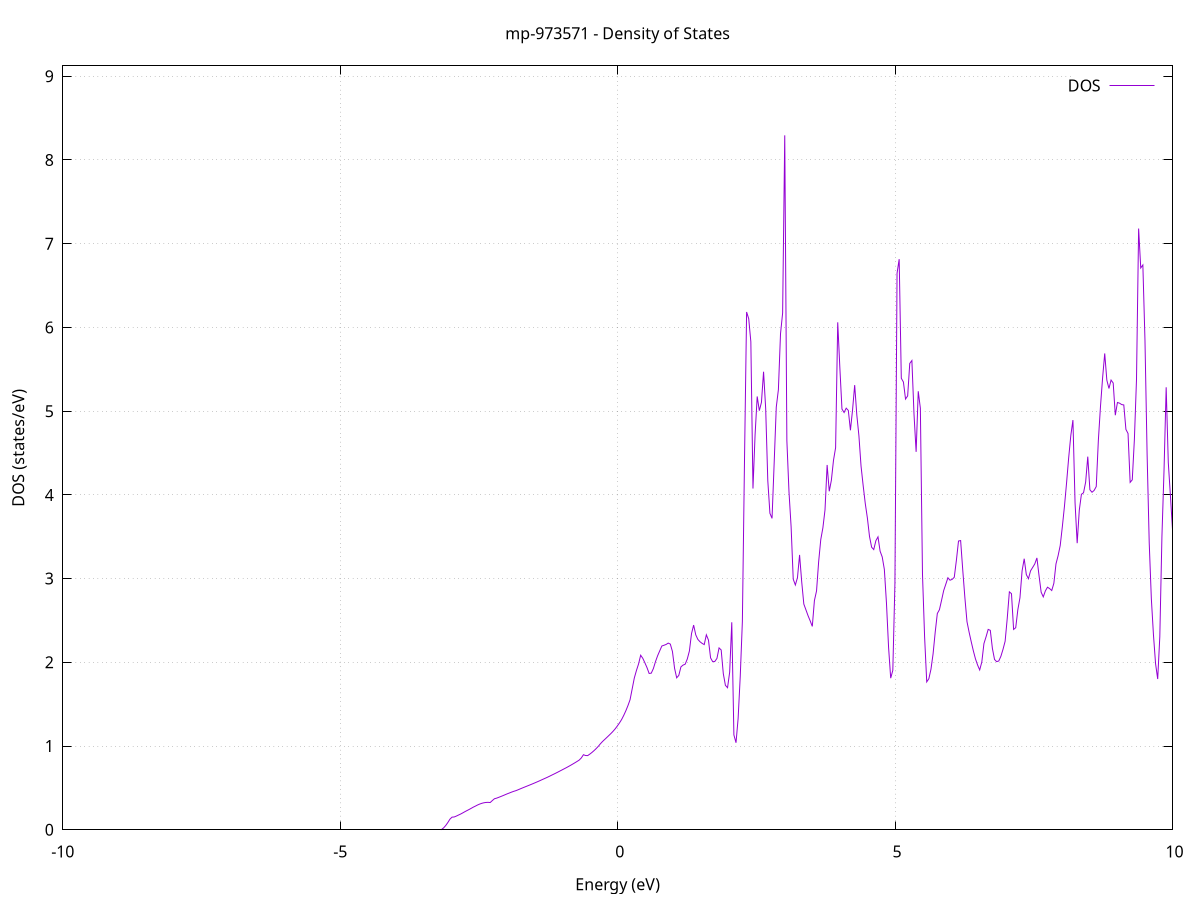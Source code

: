 set title 'mp-973571 - Density of States'
set xlabel 'Energy (eV)'
set ylabel 'DOS (states/eV)'
set grid
set xrange [-10:10]
set yrange [0:9.124]
set xzeroaxis lt -1
set terminal png size 800,600
set output 'mp-973571_dos_gnuplot.png'
plot '-' using 1:2 with lines title 'DOS'
-27.578800 0.000000
-27.540600 0.000000
-27.502400 0.000000
-27.464200 0.000000
-27.426000 0.000000
-27.387900 0.000000
-27.349700 0.000000
-27.311500 0.000000
-27.273300 0.000000
-27.235100 0.000000
-27.196900 0.000000
-27.158700 0.000000
-27.120500 0.000000
-27.082300 0.000000
-27.044100 0.000000
-27.005900 0.000000
-26.967800 0.000000
-26.929600 0.000000
-26.891400 0.000000
-26.853200 0.000000
-26.815000 0.000000
-26.776800 0.000000
-26.738600 0.000000
-26.700400 0.000000
-26.662200 0.000000
-26.624000 0.000000
-26.585900 0.000000
-26.547700 0.000000
-26.509500 0.000000
-26.471300 0.000000
-26.433100 0.000000
-26.394900 0.000000
-26.356700 0.000000
-26.318500 0.000000
-26.280300 0.000000
-26.242100 0.000000
-26.203900 0.000000
-26.165800 0.000000
-26.127600 0.000000
-26.089400 0.000000
-26.051200 0.000000
-26.013000 0.000000
-25.974800 0.000000
-25.936600 0.000000
-25.898400 0.000000
-25.860200 0.000000
-25.822000 0.000000
-25.783900 0.000000
-25.745700 0.000000
-25.707500 0.000000
-25.669300 0.000000
-25.631100 0.000000
-25.592900 0.000000
-25.554700 0.000000
-25.516500 0.000000
-25.478300 0.000000
-25.440100 0.000000
-25.401900 0.000000
-25.363800 0.000000
-25.325600 0.000000
-25.287400 0.000000
-25.249200 0.000000
-25.211000 0.000000
-25.172800 0.000000
-25.134600 0.000000
-25.096400 0.000000
-25.058200 0.000000
-25.020000 0.000000
-24.981900 0.000000
-24.943700 0.000000
-24.905500 0.000000
-24.867300 0.000000
-24.829100 0.000000
-24.790900 0.000000
-24.752700 0.000000
-24.714500 0.000000
-24.676300 0.000000
-24.638100 0.000000
-24.600000 0.000000
-24.561800 0.000000
-24.523600 0.000000
-24.485400 0.000000
-24.447200 0.000000
-24.409000 0.000000
-24.370800 0.000000
-24.332600 0.000000
-24.294400 0.000000
-24.256200 0.000000
-24.218000 0.000000
-24.179900 0.000000
-24.141700 0.000000
-24.103500 0.281500
-24.065300 14.572000
-24.027100 36.023100
-23.988900 40.505200
-23.950700 34.698700
-23.912500 13.070600
-23.874300 26.499400
-23.836100 28.152400
-23.798000 37.476400
-23.759800 48.749600
-23.721600 59.261300
-23.683400 74.242700
-23.645200 39.208300
-23.607000 7.744900
-23.568800 0.000000
-23.530600 0.000000
-23.492400 0.000000
-23.454200 0.000000
-23.416000 0.000000
-23.377900 0.000000
-23.339700 0.000000
-23.301500 0.000000
-23.263300 0.000000
-23.225100 0.000000
-23.186900 0.000000
-23.148700 0.000000
-23.110500 0.000000
-23.072300 0.000000
-23.034100 0.000000
-22.996000 0.000000
-22.957800 0.000000
-22.919600 0.000000
-22.881400 0.000000
-22.843200 0.000000
-22.805000 0.000000
-22.766800 0.000000
-22.728600 0.000000
-22.690400 0.000000
-22.652200 0.000000
-22.614000 0.000000
-22.575900 0.000000
-22.537700 0.000000
-22.499500 0.000000
-22.461300 0.000000
-22.423100 0.000000
-22.384900 0.000000
-22.346700 0.000000
-22.308500 0.000000
-22.270300 0.000000
-22.232100 0.000000
-22.194000 0.000000
-22.155800 0.000000
-22.117600 0.000000
-22.079400 0.000000
-22.041200 0.000000
-22.003000 0.000000
-21.964800 0.000000
-21.926600 0.000000
-21.888400 0.000000
-21.850200 0.000000
-21.812100 0.000000
-21.773900 0.000000
-21.735700 0.000000
-21.697500 0.000000
-21.659300 0.000000
-21.621100 0.000000
-21.582900 0.000000
-21.544700 0.000000
-21.506500 0.000000
-21.468300 0.000000
-21.430100 0.000000
-21.392000 0.000000
-21.353800 0.000000
-21.315600 0.000000
-21.277400 0.000000
-21.239200 0.000000
-21.201000 0.000000
-21.162800 0.000000
-21.124600 0.000000
-21.086400 0.000000
-21.048200 0.000000
-21.010100 0.000000
-20.971900 0.000000
-20.933700 0.000000
-20.895500 0.000000
-20.857300 0.000000
-20.819100 0.000000
-20.780900 0.000000
-20.742700 0.000000
-20.704500 0.000000
-20.666300 0.000000
-20.628100 0.000000
-20.590000 0.000000
-20.551800 0.000000
-20.513600 0.000000
-20.475400 0.000000
-20.437200 0.000000
-20.399000 0.000000
-20.360800 0.000000
-20.322600 0.000000
-20.284400 0.000000
-20.246200 0.000000
-20.208100 0.000000
-20.169900 0.000000
-20.131700 0.000000
-20.093500 0.000000
-20.055300 0.000000
-20.017100 0.000000
-19.978900 0.000000
-19.940700 0.000000
-19.902500 0.000000
-19.864300 0.000000
-19.826200 0.000000
-19.788000 0.000000
-19.749800 0.000000
-19.711600 0.000000
-19.673400 0.000000
-19.635200 0.000000
-19.597000 0.000000
-19.558800 0.000000
-19.520600 0.000000
-19.482400 0.000000
-19.444200 0.000000
-19.406100 0.000000
-19.367900 0.000000
-19.329700 0.000000
-19.291500 0.000000
-19.253300 0.000000
-19.215100 0.000000
-19.176900 0.000000
-19.138700 0.000000
-19.100500 0.000000
-19.062300 0.000000
-19.024200 0.000000
-18.986000 0.000000
-18.947800 0.000000
-18.909600 0.000000
-18.871400 0.000000
-18.833200 0.000000
-18.795000 0.000000
-18.756800 0.000000
-18.718600 0.000000
-18.680400 0.000000
-18.642200 0.000000
-18.604100 0.000000
-18.565900 0.000000
-18.527700 0.000000
-18.489500 0.000000
-18.451300 0.000000
-18.413100 0.000000
-18.374900 0.000000
-18.336700 0.000000
-18.298500 0.000000
-18.260300 0.000000
-18.222200 0.000000
-18.184000 0.000000
-18.145800 0.000000
-18.107600 0.000000
-18.069400 0.000000
-18.031200 0.000000
-17.993000 0.000000
-17.954800 0.000000
-17.916600 0.000000
-17.878400 0.000000
-17.840200 0.000000
-17.802100 0.000000
-17.763900 0.000000
-17.725700 0.000000
-17.687500 0.000000
-17.649300 0.000000
-17.611100 0.000000
-17.572900 0.000000
-17.534700 0.000000
-17.496500 0.000000
-17.458300 0.000000
-17.420200 0.000000
-17.382000 0.000000
-17.343800 0.000000
-17.305600 0.000000
-17.267400 0.000000
-17.229200 0.000000
-17.191000 0.000000
-17.152800 0.000000
-17.114600 0.000000
-17.076400 0.000000
-17.038300 0.000000
-17.000100 0.000000
-16.961900 0.000000
-16.923700 0.000000
-16.885500 0.000000
-16.847300 0.000000
-16.809100 0.000000
-16.770900 0.000000
-16.732700 0.000000
-16.694500 0.000000
-16.656300 0.000000
-16.618200 0.000000
-16.580000 0.000000
-16.541800 0.000000
-16.503600 0.000000
-16.465400 0.000000
-16.427200 0.000000
-16.389000 0.000000
-16.350800 0.000000
-16.312600 0.000000
-16.274400 0.000000
-16.236300 0.000000
-16.198100 0.000000
-16.159900 0.000000
-16.121700 0.000000
-16.083500 0.000000
-16.045300 0.000000
-16.007100 0.000000
-15.968900 0.000000
-15.930700 0.000000
-15.892500 0.000000
-15.854300 0.000000
-15.816200 0.000000
-15.778000 0.000000
-15.739800 0.000000
-15.701600 0.000000
-15.663400 0.000000
-15.625200 0.000000
-15.587000 0.000000
-15.548800 0.000000
-15.510600 0.000000
-15.472400 0.000000
-15.434300 0.000000
-15.396100 0.000000
-15.357900 0.000000
-15.319700 0.000000
-15.281500 0.000000
-15.243300 0.000000
-15.205100 0.000000
-15.166900 0.000000
-15.128700 0.000000
-15.090500 0.000000
-15.052300 0.000000
-15.014200 0.000000
-14.976000 0.000000
-14.937800 0.000000
-14.899600 0.000000
-14.861400 0.000000
-14.823200 0.000000
-14.785000 0.000000
-14.746800 0.000000
-14.708600 0.000000
-14.670400 0.000000
-14.632300 0.000000
-14.594100 0.000000
-14.555900 0.000000
-14.517700 0.000000
-14.479500 0.000000
-14.441300 0.000000
-14.403100 0.000000
-14.364900 0.000000
-14.326700 0.000000
-14.288500 0.000000
-14.250400 0.000000
-14.212200 0.000000
-14.174000 0.000000
-14.135800 0.000000
-14.097600 0.000000
-14.059400 0.000000
-14.021200 0.000000
-13.983000 0.000000
-13.944800 0.000000
-13.906600 0.000000
-13.868400 0.000000
-13.830300 0.000000
-13.792100 0.000000
-13.753900 0.000000
-13.715700 0.000000
-13.677500 0.000000
-13.639300 0.000000
-13.601100 0.000000
-13.562900 0.000000
-13.524700 0.000000
-13.486500 0.000000
-13.448400 0.000000
-13.410200 0.000000
-13.372000 0.000000
-13.333800 0.000000
-13.295600 0.000000
-13.257400 0.000000
-13.219200 0.000000
-13.181000 0.000000
-13.142800 0.000000
-13.104600 0.000000
-13.066400 0.000000
-13.028300 0.000000
-12.990100 0.000000
-12.951900 0.000000
-12.913700 0.000000
-12.875500 0.000000
-12.837300 0.000000
-12.799100 0.000000
-12.760900 0.000000
-12.722700 0.000000
-12.684500 0.000000
-12.646400 0.000000
-12.608200 0.000000
-12.570000 0.000000
-12.531800 0.000000
-12.493600 0.000000
-12.455400 0.000000
-12.417200 0.000000
-12.379000 0.000000
-12.340800 0.000000
-12.302600 0.000000
-12.264400 0.000000
-12.226300 0.000000
-12.188100 0.000000
-12.149900 0.000000
-12.111700 0.000000
-12.073500 0.000000
-12.035300 0.000000
-11.997100 0.000000
-11.958900 0.000000
-11.920700 0.000000
-11.882500 0.000000
-11.844400 0.000000
-11.806200 0.000000
-11.768000 0.000000
-11.729800 0.000000
-11.691600 0.000000
-11.653400 0.000000
-11.615200 0.000000
-11.577000 0.000000
-11.538800 0.000000
-11.500600 0.000000
-11.462500 0.000000
-11.424300 0.000000
-11.386100 0.000000
-11.347900 0.000000
-11.309700 0.000000
-11.271500 0.000000
-11.233300 0.000000
-11.195100 0.000000
-11.156900 0.000000
-11.118700 0.000000
-11.080500 0.000000
-11.042400 0.000000
-11.004200 0.000000
-10.966000 0.000000
-10.927800 0.000000
-10.889600 0.000000
-10.851400 0.000000
-10.813200 0.000000
-10.775000 0.000000
-10.736800 0.000000
-10.698600 0.000000
-10.660500 0.000000
-10.622300 0.000000
-10.584100 0.000000
-10.545900 0.000000
-10.507700 0.000000
-10.469500 0.000000
-10.431300 0.000000
-10.393100 0.000000
-10.354900 0.000000
-10.316700 0.000000
-10.278500 0.000000
-10.240400 0.000000
-10.202200 0.000000
-10.164000 0.000000
-10.125800 0.000000
-10.087600 0.000000
-10.049400 0.000000
-10.011200 0.000000
-9.973000 0.000000
-9.934800 0.000000
-9.896600 0.000000
-9.858500 0.000000
-9.820300 0.000000
-9.782100 0.000000
-9.743900 0.000000
-9.705700 0.000000
-9.667500 0.000000
-9.629300 0.000000
-9.591100 0.000000
-9.552900 0.000000
-9.514700 0.000000
-9.476600 0.000000
-9.438400 0.000000
-9.400200 0.000000
-9.362000 0.000000
-9.323800 0.000000
-9.285600 0.000000
-9.247400 0.000000
-9.209200 0.000000
-9.171000 0.000000
-9.132800 0.000000
-9.094600 0.000000
-9.056500 0.000000
-9.018300 0.000000
-8.980100 0.000000
-8.941900 0.000000
-8.903700 0.000000
-8.865500 0.000000
-8.827300 0.000000
-8.789100 0.000000
-8.750900 0.000000
-8.712700 0.000000
-8.674600 0.000000
-8.636400 0.000000
-8.598200 0.000000
-8.560000 0.000000
-8.521800 0.000000
-8.483600 0.000000
-8.445400 0.000000
-8.407200 0.000000
-8.369000 0.000000
-8.330800 0.000000
-8.292600 0.000000
-8.254500 0.000000
-8.216300 0.000000
-8.178100 0.000000
-8.139900 0.000000
-8.101700 0.000000
-8.063500 0.000000
-8.025300 0.000000
-7.987100 0.000000
-7.948900 0.000000
-7.910700 0.000000
-7.872600 0.000000
-7.834400 0.000000
-7.796200 0.000000
-7.758000 0.000000
-7.719800 0.000000
-7.681600 0.000000
-7.643400 0.000000
-7.605200 0.000000
-7.567000 0.000000
-7.528800 0.000000
-7.490600 0.000000
-7.452500 0.000000
-7.414300 0.000000
-7.376100 0.000000
-7.337900 0.000000
-7.299700 0.000000
-7.261500 0.000000
-7.223300 0.000000
-7.185100 0.000000
-7.146900 0.000000
-7.108700 0.000000
-7.070600 0.000000
-7.032400 0.000000
-6.994200 0.000000
-6.956000 0.000000
-6.917800 0.000000
-6.879600 0.000000
-6.841400 0.000000
-6.803200 0.000000
-6.765000 0.000000
-6.726800 0.000000
-6.688700 0.000000
-6.650500 0.000000
-6.612300 0.000000
-6.574100 0.000000
-6.535900 0.000000
-6.497700 0.000000
-6.459500 0.000000
-6.421300 0.000000
-6.383100 0.000000
-6.344900 0.000000
-6.306700 0.000000
-6.268600 0.000000
-6.230400 0.000000
-6.192200 0.000000
-6.154000 0.000000
-6.115800 0.000000
-6.077600 0.000000
-6.039400 0.000000
-6.001200 0.000000
-5.963000 0.000000
-5.924800 0.000000
-5.886700 0.000000
-5.848500 0.000000
-5.810300 0.000000
-5.772100 0.000000
-5.733900 0.000000
-5.695700 0.000000
-5.657500 0.000000
-5.619300 0.000000
-5.581100 0.000000
-5.542900 0.000000
-5.504700 0.000000
-5.466600 0.000000
-5.428400 0.000000
-5.390200 0.000000
-5.352000 0.000000
-5.313800 0.000000
-5.275600 0.000000
-5.237400 0.000000
-5.199200 0.000000
-5.161000 0.000000
-5.122800 0.000000
-5.084700 0.000000
-5.046500 0.000000
-5.008300 0.000000
-4.970100 0.000000
-4.931900 0.000000
-4.893700 0.000000
-4.855500 0.000000
-4.817300 0.000000
-4.779100 0.000000
-4.740900 0.000000
-4.702700 0.000000
-4.664600 0.000000
-4.626400 0.000000
-4.588200 0.000000
-4.550000 0.000000
-4.511800 0.000000
-4.473600 0.000000
-4.435400 0.000000
-4.397200 0.000000
-4.359000 0.000000
-4.320800 0.000000
-4.282700 0.000000
-4.244500 0.000000
-4.206300 0.000000
-4.168100 0.000000
-4.129900 0.000000
-4.091700 0.000000
-4.053500 0.000000
-4.015300 0.000000
-3.977100 0.000000
-3.938900 0.000000
-3.900800 0.000000
-3.862600 0.000000
-3.824400 0.000000
-3.786200 0.000000
-3.748000 0.000000
-3.709800 0.000000
-3.671600 0.000000
-3.633400 0.000000
-3.595200 0.000000
-3.557000 0.000000
-3.518800 0.000000
-3.480700 0.000000
-3.442500 0.000000
-3.404300 0.000000
-3.366100 0.000000
-3.327900 0.000000
-3.289700 0.000000
-3.251500 0.000000
-3.213300 0.000000
-3.175100 0.002600
-3.136900 0.022400
-3.098800 0.050800
-3.060600 0.086600
-3.022400 0.126900
-2.984200 0.151000
-2.946000 0.152800
-2.907800 0.163300
-2.869600 0.175500
-2.831400 0.187300
-2.793200 0.201000
-2.755000 0.215300
-2.716800 0.228800
-2.678700 0.241800
-2.640500 0.255700
-2.602300 0.270200
-2.564100 0.282500
-2.525900 0.295600
-2.487700 0.306700
-2.449500 0.315800
-2.411300 0.322400
-2.373100 0.326500
-2.334900 0.327700
-2.296800 0.325500
-2.258600 0.349000
-2.220400 0.370600
-2.182200 0.377600
-2.144000 0.387200
-2.105800 0.397200
-2.067600 0.407600
-2.029400 0.418300
-1.991200 0.429100
-1.953000 0.438900
-1.914800 0.449000
-1.876700 0.458400
-1.838500 0.466200
-1.800300 0.476000
-1.762100 0.486700
-1.723900 0.497400
-1.685700 0.507700
-1.647500 0.517900
-1.609300 0.528100
-1.571100 0.538400
-1.532900 0.548800
-1.494800 0.559500
-1.456600 0.570400
-1.418400 0.581500
-1.380200 0.593000
-1.342000 0.604500
-1.303800 0.615900
-1.265600 0.627300
-1.227400 0.639600
-1.189200 0.652200
-1.151000 0.664500
-1.112900 0.677000
-1.074700 0.689800
-1.036500 0.703000
-0.998300 0.716300
-0.960100 0.729500
-0.921900 0.742700
-0.883700 0.756600
-0.845500 0.770900
-0.807300 0.785700
-0.769100 0.800800
-0.730900 0.816400
-0.692800 0.832400
-0.654600 0.858200
-0.616400 0.896600
-0.578200 0.887100
-0.540000 0.886000
-0.501800 0.903600
-0.463600 0.923400
-0.425400 0.945500
-0.387200 0.969800
-0.349000 0.996600
-0.310900 1.026900
-0.272700 1.054100
-0.234500 1.078100
-0.196300 1.101800
-0.158100 1.126100
-0.119900 1.150600
-0.081700 1.177000
-0.043500 1.206400
-0.005300 1.240200
0.032900 1.276100
0.071100 1.316300
0.109200 1.365400
0.147400 1.420600
0.185600 1.483000
0.223800 1.553400
0.262000 1.682600
0.300200 1.812400
0.338400 1.901900
0.376600 1.980000
0.414800 2.084900
0.453000 2.048400
0.491100 1.994100
0.529300 1.936100
0.567500 1.867100
0.605700 1.870400
0.643900 1.925500
0.682100 2.008300
0.720300 2.078600
0.758500 2.137400
0.796700 2.194900
0.834900 2.203800
0.873100 2.213400
0.911200 2.229700
0.949400 2.217700
0.987600 2.129200
1.025800 1.929700
1.064000 1.814900
1.102200 1.844100
1.140400 1.945700
1.178600 1.966900
1.216800 1.977700
1.255000 2.039200
1.293100 2.135300
1.331300 2.342700
1.369500 2.444900
1.407700 2.328300
1.445900 2.273600
1.484100 2.246000
1.522300 2.226400
1.560500 2.211800
1.598700 2.328500
1.636900 2.265600
1.675000 2.052800
1.713200 2.007800
1.751400 2.010600
1.789600 2.046900
1.827800 2.172200
1.866000 2.147400
1.904200 1.864700
1.942400 1.724800
1.980600 1.696900
2.018800 1.882100
2.057000 2.478400
2.095100 1.133200
2.133300 1.039500
2.171500 1.331200
2.209700 1.833300
2.247900 2.487600
2.286100 4.401200
2.324300 6.184300
2.362500 6.103700
2.400700 5.829100
2.438900 4.075600
2.477000 4.717100
2.515200 5.175400
2.553400 5.005800
2.591600 5.104900
2.629800 5.470900
2.668000 5.031000
2.706200 4.168700
2.744400 3.780200
2.782600 3.719400
2.820800 4.378300
2.859000 5.048500
2.897100 5.256900
2.935300 5.924600
2.973500 6.172200
3.011700 8.294700
3.049900 4.648300
3.088100 4.036300
3.126300 3.620300
3.164500 2.993700
3.202700 2.923400
3.240900 3.011700
3.279000 3.282700
3.317200 2.962200
3.355400 2.695900
3.393600 2.626800
3.431800 2.556800
3.470000 2.495400
3.508200 2.429100
3.546400 2.737900
3.584600 2.852900
3.622800 3.202900
3.660900 3.466500
3.699100 3.606500
3.737300 3.821200
3.775500 4.357000
3.813700 4.042900
3.851900 4.174300
3.890100 4.412300
3.928300 4.563800
3.966500 6.061100
4.004700 5.520600
4.042900 5.024900
4.081000 4.983600
4.119200 5.035500
4.157400 5.008600
4.195600 4.771900
4.233800 5.015100
4.272000 5.311000
4.310200 4.956300
4.348400 4.705500
4.386600 4.344000
4.424800 4.111600
4.462900 3.896900
4.501100 3.723200
4.539300 3.503500
4.577500 3.374800
4.615700 3.346900
4.653900 3.452400
4.692100 3.498500
4.730300 3.327600
4.768500 3.258400
4.806700 3.110300
4.844900 2.707500
4.883000 2.178500
4.921200 1.810800
4.959400 1.905300
4.997600 2.949300
5.035800 6.647400
5.074000 6.815600
5.112200 5.393100
5.150400 5.347700
5.188600 5.144600
5.226800 5.182200
5.264900 5.570400
5.303100 5.604600
5.341300 4.964300
5.379500 4.513600
5.417700 5.237700
5.455900 5.034600
5.494100 3.050900
5.532300 2.302000
5.570500 1.766400
5.608700 1.804100
5.646900 1.917300
5.685000 2.100700
5.723200 2.358600
5.761400 2.583000
5.799600 2.628900
5.837800 2.740900
5.876000 2.856800
5.914200 2.933100
5.952400 3.010000
5.990600 2.980800
6.028800 2.990900
6.066900 3.015800
6.105100 3.218600
6.143300 3.448700
6.181500 3.454400
6.219700 3.102800
6.257900 2.774800
6.296100 2.485600
6.334300 2.360100
6.372500 2.246400
6.410700 2.137800
6.448800 2.041600
6.487000 1.968000
6.525200 1.909300
6.563400 2.004400
6.601600 2.223800
6.639800 2.304800
6.678000 2.393400
6.716200 2.382200
6.754400 2.164900
6.792600 2.034000
6.830800 2.008100
6.868900 2.016000
6.907100 2.072000
6.945300 2.155000
6.983500 2.251900
7.021700 2.526300
7.059900 2.841700
7.098100 2.820000
7.136300 2.392900
7.174500 2.413500
7.212700 2.628400
7.250800 2.771100
7.289000 3.091100
7.327200 3.237600
7.365400 3.048400
7.403600 2.998800
7.441800 3.092800
7.480000 3.133700
7.518200 3.175800
7.556400 3.247000
7.594600 3.035500
7.632800 2.837800
7.670900 2.781800
7.709100 2.853400
7.747300 2.897300
7.785500 2.880700
7.823700 2.857700
7.861900 2.944100
7.900100 3.175700
7.938300 3.273700
7.976500 3.395500
8.014700 3.619900
8.052800 3.863700
8.091000 4.144900
8.129200 4.445900
8.167400 4.709900
8.205600 4.893500
8.243800 3.906100
8.282000 3.423000
8.320200 3.816700
8.358400 4.006900
8.396600 4.025100
8.434800 4.152700
8.472900 4.457100
8.511100 4.061300
8.549300 4.031300
8.587500 4.053300
8.625700 4.099200
8.663900 4.652300
8.702100 5.056400
8.740300 5.398400
8.778500 5.689000
8.816700 5.369400
8.854800 5.270800
8.893000 5.371200
8.931200 5.336000
8.969400 4.951400
9.007600 5.103500
9.045800 5.095300
9.084000 5.078600
9.122200 5.074300
9.160400 4.782000
9.198600 4.733300
9.236700 4.149300
9.274900 4.179600
9.313100 4.660500
9.351300 5.379800
9.389500 7.181100
9.427700 6.710700
9.465900 6.745800
9.504100 5.841300
9.542300 4.486100
9.580500 3.427600
9.618700 2.760400
9.656800 2.329600
9.695000 1.982600
9.733200 1.800700
9.771400 2.306900
9.809600 3.504700
9.847800 4.303900
9.886000 5.285200
9.924200 4.385900
9.962400 3.991800
10.000600 3.579900
10.038700 3.023600
10.076900 2.735100
10.115100 2.375300
10.153300 1.930800
10.191500 1.255700
10.229700 0.734900
10.267900 0.631000
10.306100 0.755300
10.344300 0.804000
10.382500 1.159800
10.420700 1.413400
10.458800 1.838900
10.497000 2.104200
10.535200 2.370600
10.573400 2.737600
10.611600 2.945000
10.649800 3.025400
10.688000 2.926900
10.726200 2.839500
10.764400 2.978000
10.802600 2.855500
10.840700 2.898600
10.878900 2.790400
10.917100 2.683200
10.955300 2.629400
10.993500 2.618600
11.031700 2.631000
11.069900 2.742000
11.108100 2.847800
11.146300 2.851600
11.184500 2.780200
11.222700 2.748800
11.260800 2.800700
11.299000 2.851300
11.337200 2.819600
11.375400 2.726000
11.413600 2.554000
11.451800 2.389700
11.490000 2.197800
11.528200 2.059900
11.566400 1.966500
11.604600 1.879000
11.642700 1.804200
11.680900 1.736900
11.719100 1.668100
11.757300 1.593800
11.795500 1.565400
11.833700 1.538800
11.871900 1.509300
11.910100 1.477200
11.948300 1.451600
11.986500 1.431100
12.024600 1.404800
12.062800 1.373600
12.101000 1.348800
12.139200 1.328900
12.177400 1.352000
12.215600 1.349200
12.253800 1.346500
12.292000 1.414600
12.330200 1.416400
12.368400 1.349300
12.406600 1.375400
12.444700 1.399900
12.482900 1.439800
12.521100 1.497200
12.559300 1.580500
12.597500 1.687300
12.635700 1.776200
12.673900 1.836200
12.712100 1.966500
12.750300 2.125500
12.788500 2.230500
12.826600 2.245200
12.864800 2.212800
12.903000 2.188700
12.941200 2.359100
12.979400 2.362100
13.017600 2.392200
13.055800 2.442300
13.094000 2.492900
13.132200 2.578700
13.170400 2.650400
13.208600 2.688800
13.246700 2.695500
13.284900 2.674500
13.323100 2.660700
13.361300 2.617300
13.399500 2.547900
13.437700 2.529500
13.475900 2.502500
13.514100 2.537500
13.552300 2.633700
13.590500 2.887000
13.628600 2.937600
13.666800 2.861400
13.705000 2.668500
13.743200 2.533400
13.781400 2.392700
13.819600 2.372400
13.857800 2.405600
13.896000 2.395800
13.934200 2.422100
13.972400 2.532600
14.010600 2.557000
14.048700 2.439700
14.086900 2.471000
14.125100 2.436800
14.163300 2.460700
14.201500 2.537600
14.239700 2.633100
14.277900 2.726200
14.316100 2.808500
14.354300 2.924300
14.392500 3.115100
14.430600 3.097400
14.468800 3.100900
14.507000 3.379400
14.545200 3.607300
14.583400 4.058900
14.621600 4.236800
14.659800 3.915100
14.698000 3.499600
14.736200 3.309900
14.774400 3.546900
14.812500 3.599100
14.850700 3.524900
14.888900 3.645800
14.927100 3.716500
14.965300 3.804700
15.003500 3.866200
15.041700 3.813600
15.079900 4.497500
15.118100 3.758600
15.156300 3.614200
15.194500 3.591700
15.232600 4.063000
15.270800 4.366200
15.309000 3.895700
15.347200 4.035500
15.385400 4.099300
15.423600 4.103400
15.461800 4.199000
15.500000 4.702600
15.538200 4.381300
15.576400 3.830500
15.614500 3.631100
15.652700 3.417400
15.690900 3.101900
15.729100 2.846300
15.767300 2.894900
15.805500 2.976300
15.843700 3.255900
15.881900 3.375200
15.920100 3.530600
15.958300 3.815300
15.996500 4.576300
16.034600 4.309000
16.072800 4.358500
16.111000 3.844900
16.149200 3.641900
16.187400 3.156600
16.225600 3.001500
16.263800 2.895400
16.302000 2.587200
16.340200 2.584100
16.378400 2.892700
16.416500 3.025800
16.454700 2.791100
16.492900 2.701500
16.531100 2.659700
16.569300 2.599700
16.607500 2.484800
16.645700 2.336000
16.683900 2.374200
16.722100 2.470300
16.760300 2.512800
16.798400 2.699600
16.836600 3.159600
16.874800 3.237200
16.913000 3.422800
16.951200 3.784800
16.989400 3.877200
17.027600 3.413500
17.065800 2.998000
17.104000 2.484600
17.142200 2.340600
17.180400 2.317900
17.218500 2.461500
17.256700 2.328700
17.294900 2.118600
17.333100 2.294700
17.371300 2.491100
17.409500 2.678700
17.447700 3.402600
17.485900 4.049800
17.524100 3.755800
17.562300 3.298600
17.600400 2.842100
17.638600 2.591400
17.676800 2.500400
17.715000 2.339100
17.753200 2.158200
17.791400 2.149400
17.829600 2.056000
17.867800 2.056800
17.906000 1.919500
17.944200 1.914700
17.982400 1.948100
18.020500 2.015800
18.058700 2.108900
18.096900 2.191200
18.135100 2.302200
18.173300 2.402400
18.211500 2.990000
18.249700 2.829000
18.287900 2.068800
18.326100 1.819600
18.364300 1.816300
18.402400 1.849200
18.440600 1.944800
18.478800 2.078100
18.517000 2.240900
18.555200 2.460100
18.593400 2.893400
18.631600 3.391900
18.669800 3.986900
18.708000 3.896700
18.746200 3.456500
18.784400 2.914200
18.822500 2.540400
18.860700 2.317900
18.898900 2.118200
18.937100 2.005500
18.975300 1.967900
19.013500 1.946800
19.051700 1.989800
19.089900 1.962200
19.128100 1.890100
19.166300 1.839200
19.204400 1.848900
19.242600 1.912000
19.280800 2.024900
19.319000 2.245800
19.357200 2.693200
19.395400 3.186800
19.433600 2.442800
19.471800 2.103500
19.510000 1.951600
19.548200 1.762700
19.586300 1.562600
19.624500 1.433800
19.662700 1.391700
19.700900 1.379600
19.739100 1.380100
19.777300 1.394200
19.815500 1.432700
19.853700 1.534800
19.891900 1.631100
19.930100 1.723300
19.968300 1.792700
20.006400 1.857800
20.044600 1.937500
20.082800 2.029000
20.121000 2.116300
20.159200 2.171400
20.197400 2.287800
20.235600 2.551600
20.273800 2.736400
20.312000 2.858500
20.350200 2.964800
20.388300 2.990700
20.426500 2.800000
20.464700 2.654500
20.502900 2.569200
20.541100 2.536900
20.579300 2.508300
20.617500 2.392600
20.655700 2.258000
20.693900 2.256200
20.732100 2.360600
20.770300 2.413800
20.808400 2.485300
20.846600 2.960300
20.884800 2.814900
20.923000 2.691600
20.961200 2.591100
20.999400 2.473700
21.037600 2.352000
21.075800 2.318100
21.114000 2.386600
21.152200 2.433600
21.190300 2.472700
21.228500 2.361100
21.266700 2.249500
21.304900 2.158100
21.343100 2.094600
21.381300 2.061600
21.419500 2.088800
21.457700 2.153300
21.495900 2.292700
21.534100 2.296500
21.572300 2.446500
21.610400 2.720900
21.648600 2.970400
21.686800 3.417000
21.725000 3.546300
21.763200 3.624000
21.801400 3.750100
21.839600 3.859000
21.877800 3.709500
21.916000 3.576100
21.954200 3.306000
21.992300 3.257000
22.030500 3.229700
22.068700 3.239400
22.106900 3.285800
22.145100 3.340800
22.183300 3.374900
22.221500 3.418500
22.259700 4.166300
22.297900 3.619100
22.336100 3.489700
22.374200 3.628400
22.412400 3.978100
22.450600 4.039600
22.488800 4.101700
22.527000 4.385700
22.565200 4.120100
22.603400 3.869300
22.641600 3.876100
22.679800 3.844600
22.718000 4.053500
22.756200 3.963400
22.794300 3.914500
22.832500 3.615100
22.870700 3.981200
22.908900 3.679300
22.947100 3.596700
22.985300 3.319900
23.023500 3.033700
23.061700 2.983100
23.099900 3.019400
23.138100 3.029300
23.176200 3.483700
23.214400 3.750100
23.252600 4.052800
23.290800 4.130200
23.329000 4.327400
23.367200 4.484900
23.405400 4.490600
23.443600 4.894100
23.481800 4.619400
23.520000 4.428100
23.558200 4.336900
23.596300 4.175600
23.634500 4.105000
23.672700 4.160900
23.710900 4.107100
23.749100 4.144500
23.787300 4.023400
23.825500 3.881600
23.863700 3.724800
23.901900 3.561600
23.940100 3.625200
23.978200 3.887100
24.016400 3.942300
24.054600 3.888100
24.092800 3.718900
24.131000 3.632800
24.169200 3.147100
24.207400 2.976700
24.245600 2.870200
24.283800 2.821200
24.322000 2.792600
24.360200 2.794800
24.398300 2.795000
24.436500 2.814600
24.474700 2.874300
24.512900 2.704900
24.551100 2.277700
24.589300 2.470900
24.627500 2.931800
24.665700 2.919400
24.703900 2.769600
24.742100 2.711000
24.780200 2.800500
24.818400 2.834000
24.856600 2.860200
24.894800 2.691600
24.933000 2.575200
24.971200 2.722600
25.009400 2.738800
25.047600 2.963800
25.085800 3.274200
25.124000 3.314700
25.162100 3.220500
25.200300 3.149300
25.238500 3.110600
25.276700 3.096200
25.314900 3.117300
25.353100 3.162800
25.391300 3.234400
25.429500 3.296700
25.467700 3.322300
25.505900 3.433700
25.544100 3.535100
25.582200 3.455000
25.620400 3.353000
25.658600 3.311400
25.696800 3.443000
25.735000 3.344600
25.773200 3.253000
25.811400 3.472900
25.849600 3.794700
25.887800 4.050700
25.926000 4.203600
25.964100 4.516400
26.002300 4.367400
26.040500 4.275900
26.078700 3.939000
26.116900 3.311400
26.155100 2.690700
26.193300 2.442400
26.231500 2.372900
26.269700 2.419400
26.307900 2.515100
26.346100 2.761400
26.384200 2.887100
26.422400 3.077300
26.460600 3.176400
26.498800 3.213000
26.537000 3.149800
26.575200 3.103300
26.613400 3.013000
26.651600 2.909000
26.689800 2.838100
26.728000 2.799000
26.766100 2.807000
26.804300 2.907400
26.842500 3.089100
26.880700 3.358000
26.918900 3.508500
26.957100 3.581900
26.995300 3.831700
27.033500 3.939500
27.071700 3.809100
27.109900 4.036000
27.148000 3.883900
27.186200 3.723300
27.224400 3.657600
27.262600 3.572600
27.300800 3.182500
27.339000 3.061200
27.377200 3.081800
27.415400 3.181300
27.453600 3.359900
27.491800 3.392900
27.530000 3.482900
27.568100 3.512500
27.606300 3.522700
27.644500 3.744000
27.682700 4.217900
27.720900 4.548100
27.759100 5.168100
27.797300 4.891000
27.835500 4.787100
27.873700 4.170600
27.911900 3.658100
27.950000 3.588800
27.988200 3.747000
28.026400 4.146700
28.064600 4.915000
28.102800 4.420900
28.141000 3.874300
28.179200 3.682500
28.217400 3.680300
28.255600 3.708600
28.293800 3.701700
28.332000 4.000900
28.370100 3.990400
28.408300 3.992100
28.446500 4.094200
28.484700 3.847300
28.522900 3.739600
28.561100 3.697500
28.599300 3.527500
28.637500 3.438700
28.675700 3.416300
28.713900 3.480100
28.752000 3.582800
28.790200 4.081100
28.828400 4.125500
28.866600 4.090200
28.904800 4.162900
28.943000 3.984200
28.981200 4.060700
29.019400 3.931200
29.057600 4.192300
29.095800 3.829200
29.134000 3.873300
29.172100 4.150700
29.210300 4.305200
29.248500 4.069800
29.286700 3.892100
29.324900 3.935800
29.363100 4.201400
29.401300 4.336900
29.439500 4.155700
29.477700 4.196500
29.515900 4.186600
29.554000 4.032700
29.592200 3.739400
29.630400 3.309200
29.668600 2.997500
29.706800 2.843300
29.745000 2.918900
29.783200 3.033500
29.821400 3.112800
29.859600 3.313300
29.897800 3.620100
29.935900 3.730100
29.974100 3.610700
30.012300 3.468500
30.050500 3.545400
30.088700 3.819900
30.126900 4.021700
30.165100 4.556600
30.203300 4.414600
30.241500 4.036500
30.279700 3.688000
30.317900 3.416800
30.356000 3.318900
30.394200 3.290200
30.432400 3.315800
30.470600 3.348300
30.508800 3.560400
30.547000 3.336600
30.585200 3.307800
30.623400 3.172500
30.661600 2.907800
30.699800 2.575400
30.737900 2.522600
30.776100 2.598500
30.814300 2.650500
30.852500 2.655900
30.890700 2.705900
30.928900 2.818300
30.967100 2.819300
31.005300 3.031900
31.043500 3.407000
31.081700 3.362200
31.119900 3.215000
31.158000 3.154500
31.196200 3.099700
31.234400 3.201300
31.272600 3.433500
31.310800 3.510500
31.349000 3.522400
31.387200 3.677400
31.425400 3.981900
31.463600 3.924400
31.501800 3.582700
31.539900 3.458400
31.578100 3.446000
31.616300 3.552600
31.654500 3.629400
31.692700 4.012300
31.730900 3.719300
31.769100 3.363400
31.807300 3.280000
31.845500 3.146700
31.883700 3.208800
31.921900 3.334100
31.960000 3.696600
31.998200 3.983700
32.036400 3.908100
32.074600 3.928100
32.112800 3.813000
32.151000 3.649600
32.189200 3.520700
32.227400 3.435700
32.265600 3.455400
32.303800 3.746100
32.341900 4.186800
32.380100 4.290000
32.418300 4.295600
32.456500 4.034100
32.494700 3.871600
32.532900 3.644100
32.571100 3.391200
32.609300 3.262600
32.647500 3.233500
32.685700 3.340900
32.723800 3.312800
32.762000 2.994000
32.800200 2.742300
32.838400 2.516000
32.876600 2.421300
32.914800 2.289200
32.953000 2.305800
32.991200 2.474900
33.029400 2.750100
33.067600 3.210400
33.105800 3.612300
33.143900 3.794100
33.182100 3.989300
33.220300 3.997600
33.258500 3.779200
33.296700 3.629300
33.334900 3.745000
33.373100 4.067800
33.411300 4.439900
33.449500 4.529600
33.487700 4.562600
33.525800 4.665300
33.564000 4.779600
33.602200 4.840300
33.640400 4.934400
33.678600 4.774500
33.716800 4.518900
33.755000 4.300900
33.793200 4.070900
33.831400 3.809300
33.869600 3.584000
33.907800 3.561500
33.945900 3.519700
33.984100 3.711300
34.022300 3.630200
34.060500 3.509300
34.098700 3.516700
34.136900 3.580500
34.175100 3.569800
34.213300 3.487900
34.251500 3.599300
34.289700 3.714100
34.327800 3.837300
34.366000 3.937200
34.404200 4.284100
34.442400 4.806000
34.480600 4.536800
34.518800 4.258100
34.557000 4.176000
34.595200 4.161800
34.633400 4.170300
34.671600 3.893800
34.709800 3.860300
34.747900 4.003800
34.786100 4.017500
34.824300 4.060700
34.862500 3.879700
34.900700 3.783400
34.938900 3.674600
34.977100 3.702300
35.015300 3.538100
35.053500 3.387800
35.091700 3.345800
35.129800 3.419100
35.168000 3.588700
35.206200 3.749600
35.244400 3.888400
35.282600 4.039200
35.320800 4.223200
35.359000 4.186200
35.397200 4.247900
35.435400 3.811300
35.473600 3.465500
35.511700 3.352000
35.549900 3.396800
35.588100 3.411300
35.626300 3.417300
35.664500 3.584400
35.702700 3.633500
35.740900 3.636800
35.779100 3.657600
35.817300 3.543100
35.855500 3.548100
35.893700 3.495300
35.931800 3.496100
35.970000 3.352200
36.008200 3.202600
36.046400 3.072900
36.084600 3.088400
36.122800 3.107000
36.161000 3.137400
36.199200 3.294000
36.237400 3.458500
36.275600 3.549400
36.313700 3.612400
36.351900 3.675400
36.390100 3.702800
36.428300 3.713100
36.466500 3.637900
36.504700 3.522300
36.542900 3.455100
36.581100 3.456100
36.619300 3.488800
36.657500 3.565400
36.695700 3.693600
36.733800 3.886500
36.772000 4.141900
36.810200 4.255000
36.848400 4.167500
36.886600 4.139400
36.924800 4.059400
36.963000 4.027000
37.001200 4.032000
37.039400 4.252200
37.077600 4.204000
37.115700 4.303500
37.153900 4.307900
37.192100 4.320600
37.230300 4.490400
37.268500 4.636200
37.306700 4.662000
37.344900 4.538200
37.383100 4.422500
37.421300 4.460200
37.459500 4.382000
37.497700 4.375900
37.535800 4.344100
37.574000 4.453500
37.612200 4.275200
37.650400 4.332600
37.688600 3.948000
37.726800 4.103400
37.765000 4.218900
37.803200 4.411300
37.841400 4.650700
37.879600 4.823000
37.917700 5.025800
37.955900 4.897500
37.994100 4.642000
38.032300 4.437900
38.070500 4.346300
38.108700 4.186800
38.146900 3.881000
38.185100 3.889100
38.223300 3.831800
38.261500 3.752700
38.299600 3.674100
38.337800 3.819000
38.376000 3.847400
38.414200 3.820000
38.452400 3.929700
38.490600 4.054000
38.528800 4.006500
38.567000 3.875800
38.605200 3.706300
38.643400 3.530200
38.681600 3.289200
38.719700 3.058700
38.757900 2.893000
38.796100 2.979200
38.834300 3.137500
38.872500 3.437100
38.910700 3.916300
38.948900 4.214600
38.987100 4.261000
39.025300 4.162200
39.063500 4.137700
39.101600 4.097000
39.139800 3.983600
39.178000 3.867400
39.216200 3.829400
39.254400 3.791800
39.292600 3.722200
39.330800 3.679100
39.369000 3.731700
39.407200 3.863100
39.445400 3.967400
39.483600 4.081800
39.521700 3.986200
39.559900 3.962100
39.598100 3.923900
39.636300 3.946700
39.674500 3.992800
39.712700 3.647200
39.750900 3.500600
39.789100 3.517200
39.827300 3.504900
39.865500 3.467100
39.903600 3.590300
39.941800 3.610900
39.980000 3.768500
40.018200 3.876000
40.056400 3.803400
40.094600 3.679800
40.132800 3.615300
40.171000 3.588500
40.209200 3.516100
40.247400 3.495400
40.285500 3.446800
40.323700 3.400800
40.361900 3.325500
40.400100 3.308600
40.438300 3.263900
40.476500 3.258600
40.514700 3.374000
40.552900 3.555700
40.591100 3.575500
40.629300 3.439800
40.667500 3.284100
40.705600 3.298600
40.743800 3.319900
40.782000 3.346900
40.820200 3.342100
40.858400 3.410600
40.896600 3.485400
40.934800 3.519100
40.973000 3.520200
41.011200 3.585100
41.049400 3.792100
41.087500 3.763100
41.125700 3.794900
41.163900 3.894200
41.202100 3.940000
41.240300 3.942000
41.278500 3.934700
41.316700 3.830000
41.354900 3.767900
41.393100 3.757100
41.431300 3.808000
41.469500 3.836200
41.507600 3.467600
41.545800 3.287800
41.584000 3.186900
41.622200 3.177000
41.660400 3.223300
41.698600 3.237900
41.736800 3.134100
41.775000 3.122000
41.813200 3.124300
41.851400 3.040300
41.889500 2.950500
41.927700 2.917700
41.965900 2.828600
42.004100 2.751600
42.042300 2.640300
42.080500 2.573100
42.118700 2.542700
42.156900 2.524900
42.195100 2.468100
42.233300 2.369700
42.271500 2.292100
42.309600 2.238300
42.347800 2.186200
42.386000 2.067000
42.424200 1.891600
42.462400 1.732500
42.500600 1.584600
42.538800 1.467800
42.577000 1.396300
42.615200 1.356400
42.653400 1.338600
42.691500 1.332900
42.729700 1.353400
42.767900 1.398900
42.806100 1.460100
42.844300 1.545700
42.882500 1.654600
42.920700 1.729100
42.958900 1.760200
42.997100 1.609200
43.035300 1.470500
43.073400 1.323500
43.111600 1.152900
43.149800 0.998800
43.188000 0.863200
43.226200 0.778500
43.264400 0.736600
43.302600 0.729100
43.340800 0.753000
43.379000 0.780900
43.417200 0.823500
43.455400 0.864800
43.493500 0.899600
43.531700 0.848400
43.569900 0.810300
43.608100 0.761400
43.646300 0.661100
43.684500 0.585600
43.722700 0.521200
43.760900 0.464900
43.799100 0.406700
43.837300 0.349900
43.875400 0.308900
43.913600 0.274300
43.951800 0.244300
43.990000 0.219500
44.028200 0.200500
44.066400 0.197700
44.104600 0.174600
44.142800 0.149600
44.181000 0.126400
44.219200 0.105300
44.257400 0.088400
44.295500 0.077000
44.333700 0.068100
44.371900 0.060500
44.410100 0.053700
44.448300 0.047500
44.486500 0.041600
44.524700 0.035500
44.562900 0.029200
44.601100 0.023600
44.639300 0.019700
44.677400 0.016500
44.715600 0.014000
44.753800 0.012200
44.792000 0.010700
44.830200 0.009200
44.868400 0.007700
44.906600 0.006400
44.944800 0.005000
44.983000 0.003800
45.021200 0.002600
45.059400 0.001700
45.097500 0.001300
45.135700 0.000900
45.173900 0.000600
45.212100 0.000300
45.250300 0.000100
45.288500 0.000000
45.326700 0.000000
45.364900 0.000000
45.403100 0.000000
45.441300 0.000000
45.479400 0.000000
45.517600 0.000000
45.555800 0.000000
45.594000 0.000000
45.632200 0.000000
45.670400 0.000000
45.708600 0.000000
45.746800 0.000000
45.785000 0.000000
45.823200 0.000000
45.861300 0.000000
45.899500 0.000000
45.937700 0.000000
45.975900 0.000000
46.014100 0.000000
46.052300 0.000000
46.090500 0.000000
46.128700 0.000000
46.166900 0.000000
46.205100 0.000000
46.243300 0.000000
46.281400 0.000000
46.319600 0.000000
46.357800 0.000000
46.396000 0.000000
46.434200 0.000000
46.472400 0.000000
46.510600 0.000000
46.548800 0.000000
46.587000 0.000000
46.625200 0.000000
46.663300 0.000000
46.701500 0.000000
46.739700 0.000000
46.777900 0.000000
46.816100 0.000000
46.854300 0.000000
46.892500 0.000000
46.930700 0.000000
46.968900 0.000000
47.007100 0.000000
47.045300 0.000000
47.083400 0.000000
47.121600 0.000000
47.159800 0.000000
47.198000 0.000000
47.236200 0.000000
47.274400 0.000000
47.312600 0.000000
47.350800 0.000000
47.389000 0.000000
47.427200 0.000000
47.465300 0.000000
47.503500 0.000000
47.541700 0.000000
47.579900 0.000000
47.618100 0.000000
47.656300 0.000000
47.694500 0.000000
47.732700 0.000000
47.770900 0.000000
47.809100 0.000000
47.847300 0.000000
47.885400 0.000000
47.923600 0.000000
47.961800 0.000000
48.000000 0.000000
48.038200 0.000000
48.076400 0.000000
48.114600 0.000000
48.152800 0.000000
48.191000 0.000000
48.229200 0.000000
48.267300 0.000000
48.305500 0.000000
48.343700 0.000000
48.381900 0.000000
48.420100 0.000000
48.458300 0.000000
48.496500 0.000000
48.534700 0.000000
48.572900 0.000000
48.611100 0.000000
48.649200 0.000000
48.687400 0.000000
48.725600 0.000000
48.763800 0.000000
48.802000 0.000000
e
